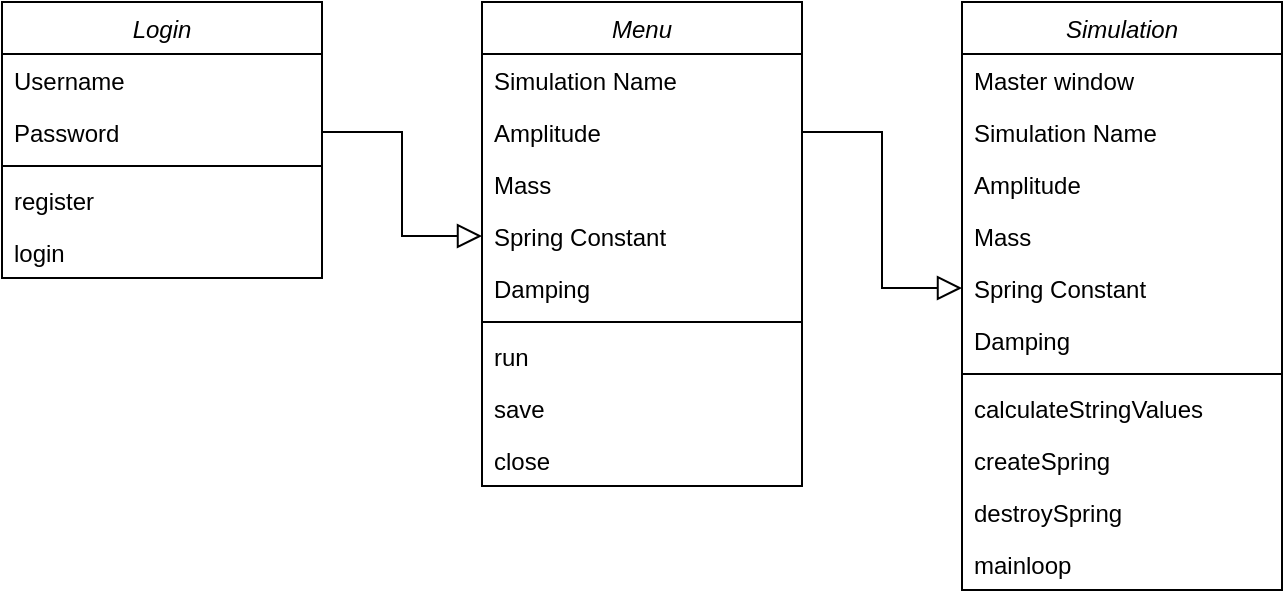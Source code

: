 <mxfile type="github" version="12.8.8"><diagram id="C5RBs43oDa-KdzZeNtuy" name="Page-1"><mxGraphModel grid="1" shadow="0" math="0" pageHeight="1169" pageWidth="827" pageScale="1" page="1" fold="1" arrows="1" connect="1" tooltips="1" guides="1" gridSize="10" dy="792" dx="1422"><root><mxCell id="WIyWlLk6GJQsqaUBKTNV-0"/><mxCell id="WIyWlLk6GJQsqaUBKTNV-1" parent="WIyWlLk6GJQsqaUBKTNV-0"/><mxCell id="zkfFHV4jXpPFQw0GAbJ--12" value="" parent="WIyWlLk6GJQsqaUBKTNV-1" style="endArrow=block;endSize=10;endFill=0;shadow=0;strokeWidth=1;rounded=0;edgeStyle=elbowEdgeStyle;elbow=horizontal;exitX=1;exitY=0.5;exitDx=0;exitDy=0;entryX=0;entryY=0.5;entryDx=0;entryDy=0;" edge="1" target="cS9pUDLsKgrlosjLqBfs-15" source="cS9pUDLsKgrlosjLqBfs-28"><mxGeometry as="geometry" width="160" relative="1"><mxPoint as="sourcePoint" y="290" x="320"/><mxPoint as="targetPoint" y="290" x="320"/></mxGeometry></mxCell><mxCell id="zkfFHV4jXpPFQw0GAbJ--6" value="Login" parent="WIyWlLk6GJQsqaUBKTNV-1" vertex="1" style="swimlane;fontStyle=2;align=center;verticalAlign=top;childLayout=stackLayout;horizontal=1;startSize=26;horizontalStack=0;resizeParent=1;resizeLast=0;collapsible=1;marginBottom=0;rounded=0;shadow=0;strokeWidth=1;"><mxGeometry as="geometry" height="138" width="160" y="200" x="80"><mxRectangle as="alternateBounds" height="26" width="160" y="200" x="80"/></mxGeometry></mxCell><mxCell id="zkfFHV4jXpPFQw0GAbJ--7" value="Username" parent="zkfFHV4jXpPFQw0GAbJ--6" vertex="1" style="text;align=left;verticalAlign=top;spacingLeft=4;spacingRight=4;overflow=hidden;rotatable=0;points=[[0,0.5],[1,0.5]];portConstraint=eastwest;"><mxGeometry as="geometry" height="26" width="160" y="26"/></mxCell><mxCell id="zkfFHV4jXpPFQw0GAbJ--8" value="Password" parent="zkfFHV4jXpPFQw0GAbJ--6" vertex="1" style="text;align=left;verticalAlign=top;spacingLeft=4;spacingRight=4;overflow=hidden;rotatable=0;points=[[0,0.5],[1,0.5]];portConstraint=eastwest;rounded=0;shadow=0;html=0;"><mxGeometry as="geometry" height="26" width="160" y="52"/></mxCell><mxCell id="zkfFHV4jXpPFQw0GAbJ--9" value="" parent="zkfFHV4jXpPFQw0GAbJ--6" vertex="1" style="line;html=1;strokeWidth=1;align=left;verticalAlign=middle;spacingTop=-1;spacingLeft=3;spacingRight=3;rotatable=0;labelPosition=right;points=[];portConstraint=eastwest;"><mxGeometry as="geometry" height="8" width="160" y="78"/></mxCell><mxCell id="zkfFHV4jXpPFQw0GAbJ--10" value="register " parent="zkfFHV4jXpPFQw0GAbJ--6" vertex="1" style="text;align=left;verticalAlign=top;spacingLeft=4;spacingRight=4;overflow=hidden;rotatable=0;points=[[0,0.5],[1,0.5]];portConstraint=eastwest;fontStyle=0"><mxGeometry as="geometry" height="26" width="160" y="86"/></mxCell><mxCell id="zkfFHV4jXpPFQw0GAbJ--11" value="login" parent="zkfFHV4jXpPFQw0GAbJ--6" vertex="1" style="text;align=left;verticalAlign=top;spacingLeft=4;spacingRight=4;overflow=hidden;rotatable=0;points=[[0,0.5],[1,0.5]];portConstraint=eastwest;"><mxGeometry as="geometry" height="26" width="160" y="112"/></mxCell><mxCell id="zkfFHV4jXpPFQw0GAbJ--0" value="Simulation" parent="WIyWlLk6GJQsqaUBKTNV-1" vertex="1" style="swimlane;fontStyle=2;align=center;verticalAlign=top;childLayout=stackLayout;horizontal=1;startSize=26;horizontalStack=0;resizeParent=1;resizeLast=0;collapsible=1;marginBottom=0;rounded=0;shadow=0;strokeWidth=1;"><mxGeometry as="geometry" height="294" width="160" y="200" x="560"><mxRectangle as="alternateBounds" height="26" width="160" y="140" x="230"/></mxGeometry></mxCell><mxCell id="cS9pUDLsKgrlosjLqBfs-37" value="Master window" parent="zkfFHV4jXpPFQw0GAbJ--0" vertex="1" style="text;align=left;verticalAlign=top;spacingLeft=4;spacingRight=4;overflow=hidden;rotatable=0;points=[[0,0.5],[1,0.5]];portConstraint=eastwest;"><mxGeometry as="geometry" height="26" width="160" y="26"/></mxCell><mxCell id="zkfFHV4jXpPFQw0GAbJ--1" value="Simulation Name" parent="zkfFHV4jXpPFQw0GAbJ--0" vertex="1" style="text;align=left;verticalAlign=top;spacingLeft=4;spacingRight=4;overflow=hidden;rotatable=0;points=[[0,0.5],[1,0.5]];portConstraint=eastwest;"><mxGeometry as="geometry" height="26" width="160" y="52"/></mxCell><mxCell id="zkfFHV4jXpPFQw0GAbJ--2" value="Amplitude" parent="zkfFHV4jXpPFQw0GAbJ--0" vertex="1" style="text;align=left;verticalAlign=top;spacingLeft=4;spacingRight=4;overflow=hidden;rotatable=0;points=[[0,0.5],[1,0.5]];portConstraint=eastwest;rounded=0;shadow=0;html=0;"><mxGeometry as="geometry" height="26" width="160" y="78"/></mxCell><mxCell id="zkfFHV4jXpPFQw0GAbJ--3" value="Mass" parent="zkfFHV4jXpPFQw0GAbJ--0" vertex="1" style="text;align=left;verticalAlign=top;spacingLeft=4;spacingRight=4;overflow=hidden;rotatable=0;points=[[0,0.5],[1,0.5]];portConstraint=eastwest;rounded=0;shadow=0;html=0;"><mxGeometry as="geometry" height="26" width="160" y="104"/></mxCell><mxCell id="cS9pUDLsKgrlosjLqBfs-15" value="Spring Constant" parent="zkfFHV4jXpPFQw0GAbJ--0" vertex="1" style="text;align=left;verticalAlign=top;spacingLeft=4;spacingRight=4;overflow=hidden;rotatable=0;points=[[0,0.5],[1,0.5]];portConstraint=eastwest;rounded=0;shadow=0;html=0;"><mxGeometry as="geometry" height="26" width="160" y="130"/></mxCell><mxCell id="cS9pUDLsKgrlosjLqBfs-25" value="Damping" parent="zkfFHV4jXpPFQw0GAbJ--0" vertex="1" style="text;align=left;verticalAlign=top;spacingLeft=4;spacingRight=4;overflow=hidden;rotatable=0;points=[[0,0.5],[1,0.5]];portConstraint=eastwest;rounded=0;shadow=0;html=0;"><mxGeometry as="geometry" height="26" width="160" y="156"/></mxCell><mxCell id="zkfFHV4jXpPFQw0GAbJ--4" value="" parent="zkfFHV4jXpPFQw0GAbJ--0" vertex="1" style="line;html=1;strokeWidth=1;align=left;verticalAlign=middle;spacingTop=-1;spacingLeft=3;spacingRight=3;rotatable=0;labelPosition=right;points=[];portConstraint=eastwest;"><mxGeometry as="geometry" height="8" width="160" y="182"/></mxCell><mxCell id="cS9pUDLsKgrlosjLqBfs-38" value="calculateStringValues" parent="zkfFHV4jXpPFQw0GAbJ--0" vertex="1" style="text;align=left;verticalAlign=top;spacingLeft=4;spacingRight=4;overflow=hidden;rotatable=0;points=[[0,0.5],[1,0.5]];portConstraint=eastwest;"><mxGeometry as="geometry" height="26" width="160" y="190"/></mxCell><mxCell id="cS9pUDLsKgrlosjLqBfs-14" value="createSpring" parent="zkfFHV4jXpPFQw0GAbJ--0" vertex="1" style="text;align=left;verticalAlign=top;spacingLeft=4;spacingRight=4;overflow=hidden;rotatable=0;points=[[0,0.5],[1,0.5]];portConstraint=eastwest;"><mxGeometry as="geometry" height="26" width="160" y="216"/></mxCell><mxCell id="cS9pUDLsKgrlosjLqBfs-13" value="destroySpring" parent="zkfFHV4jXpPFQw0GAbJ--0" vertex="1" style="text;align=left;verticalAlign=top;spacingLeft=4;spacingRight=4;overflow=hidden;rotatable=0;points=[[0,0.5],[1,0.5]];portConstraint=eastwest;"><mxGeometry as="geometry" height="26" width="160" y="242"/></mxCell><mxCell id="zkfFHV4jXpPFQw0GAbJ--5" value="mainloop" parent="zkfFHV4jXpPFQw0GAbJ--0" vertex="1" style="text;align=left;verticalAlign=top;spacingLeft=4;spacingRight=4;overflow=hidden;rotatable=0;points=[[0,0.5],[1,0.5]];portConstraint=eastwest;"><mxGeometry as="geometry" height="26" width="160" y="268"/></mxCell><mxCell id="cS9pUDLsKgrlosjLqBfs-36" value="" parent="WIyWlLk6GJQsqaUBKTNV-1" style="endArrow=block;endSize=10;endFill=0;shadow=0;strokeWidth=1;rounded=0;edgeStyle=elbowEdgeStyle;elbow=horizontal;entryX=0;entryY=0.5;entryDx=0;entryDy=0;exitX=1;exitY=0.5;exitDx=0;exitDy=0;" edge="1" target="cS9pUDLsKgrlosjLqBfs-30" source="zkfFHV4jXpPFQw0GAbJ--8"><mxGeometry as="geometry" width="160" relative="1"><mxPoint as="sourcePoint" y="280" x="260"/><mxPoint as="targetPoint" y="316" x="330"/></mxGeometry></mxCell><mxCell id="cS9pUDLsKgrlosjLqBfs-26" value="Menu" parent="WIyWlLk6GJQsqaUBKTNV-1" vertex="1" style="swimlane;fontStyle=2;align=center;verticalAlign=top;childLayout=stackLayout;horizontal=1;startSize=26;horizontalStack=0;resizeParent=1;resizeLast=0;collapsible=1;marginBottom=0;rounded=0;shadow=0;strokeWidth=1;"><mxGeometry as="geometry" height="242" width="160" y="200" x="320"><mxRectangle as="alternateBounds" height="26" width="160" y="140" x="230"/></mxGeometry></mxCell><mxCell id="cS9pUDLsKgrlosjLqBfs-27" value="Simulation Name" parent="cS9pUDLsKgrlosjLqBfs-26" vertex="1" style="text;align=left;verticalAlign=top;spacingLeft=4;spacingRight=4;overflow=hidden;rotatable=0;points=[[0,0.5],[1,0.5]];portConstraint=eastwest;"><mxGeometry as="geometry" height="26" width="160" y="26"/></mxCell><mxCell id="cS9pUDLsKgrlosjLqBfs-28" value="Amplitude" parent="cS9pUDLsKgrlosjLqBfs-26" vertex="1" style="text;align=left;verticalAlign=top;spacingLeft=4;spacingRight=4;overflow=hidden;rotatable=0;points=[[0,0.5],[1,0.5]];portConstraint=eastwest;rounded=0;shadow=0;html=0;"><mxGeometry as="geometry" height="26" width="160" y="52"/></mxCell><mxCell id="cS9pUDLsKgrlosjLqBfs-29" value="Mass" parent="cS9pUDLsKgrlosjLqBfs-26" vertex="1" style="text;align=left;verticalAlign=top;spacingLeft=4;spacingRight=4;overflow=hidden;rotatable=0;points=[[0,0.5],[1,0.5]];portConstraint=eastwest;rounded=0;shadow=0;html=0;"><mxGeometry as="geometry" height="26" width="160" y="78"/></mxCell><mxCell id="cS9pUDLsKgrlosjLqBfs-30" value="Spring Constant" parent="cS9pUDLsKgrlosjLqBfs-26" vertex="1" style="text;align=left;verticalAlign=top;spacingLeft=4;spacingRight=4;overflow=hidden;rotatable=0;points=[[0,0.5],[1,0.5]];portConstraint=eastwest;rounded=0;shadow=0;html=0;"><mxGeometry as="geometry" height="26" width="160" y="104"/></mxCell><mxCell id="cS9pUDLsKgrlosjLqBfs-31" value="Damping" parent="cS9pUDLsKgrlosjLqBfs-26" vertex="1" style="text;align=left;verticalAlign=top;spacingLeft=4;spacingRight=4;overflow=hidden;rotatable=0;points=[[0,0.5],[1,0.5]];portConstraint=eastwest;rounded=0;shadow=0;html=0;"><mxGeometry as="geometry" height="26" width="160" y="130"/></mxCell><mxCell id="cS9pUDLsKgrlosjLqBfs-32" value="" parent="cS9pUDLsKgrlosjLqBfs-26" vertex="1" style="line;html=1;strokeWidth=1;align=left;verticalAlign=middle;spacingTop=-1;spacingLeft=3;spacingRight=3;rotatable=0;labelPosition=right;points=[];portConstraint=eastwest;"><mxGeometry as="geometry" height="8" width="160" y="156"/></mxCell><mxCell id="cS9pUDLsKgrlosjLqBfs-33" value="run" parent="cS9pUDLsKgrlosjLqBfs-26" vertex="1" style="text;align=left;verticalAlign=top;spacingLeft=4;spacingRight=4;overflow=hidden;rotatable=0;points=[[0,0.5],[1,0.5]];portConstraint=eastwest;"><mxGeometry as="geometry" height="26" width="160" y="164"/></mxCell><mxCell id="cS9pUDLsKgrlosjLqBfs-34" value="save" parent="cS9pUDLsKgrlosjLqBfs-26" vertex="1" style="text;align=left;verticalAlign=top;spacingLeft=4;spacingRight=4;overflow=hidden;rotatable=0;points=[[0,0.5],[1,0.5]];portConstraint=eastwest;"><mxGeometry as="geometry" height="26" width="160" y="190"/></mxCell><mxCell id="cS9pUDLsKgrlosjLqBfs-35" value="close" parent="cS9pUDLsKgrlosjLqBfs-26" vertex="1" style="text;align=left;verticalAlign=top;spacingLeft=4;spacingRight=4;overflow=hidden;rotatable=0;points=[[0,0.5],[1,0.5]];portConstraint=eastwest;"><mxGeometry as="geometry" height="26" width="160" y="216"/></mxCell></root></mxGraphModel></diagram></mxfile>